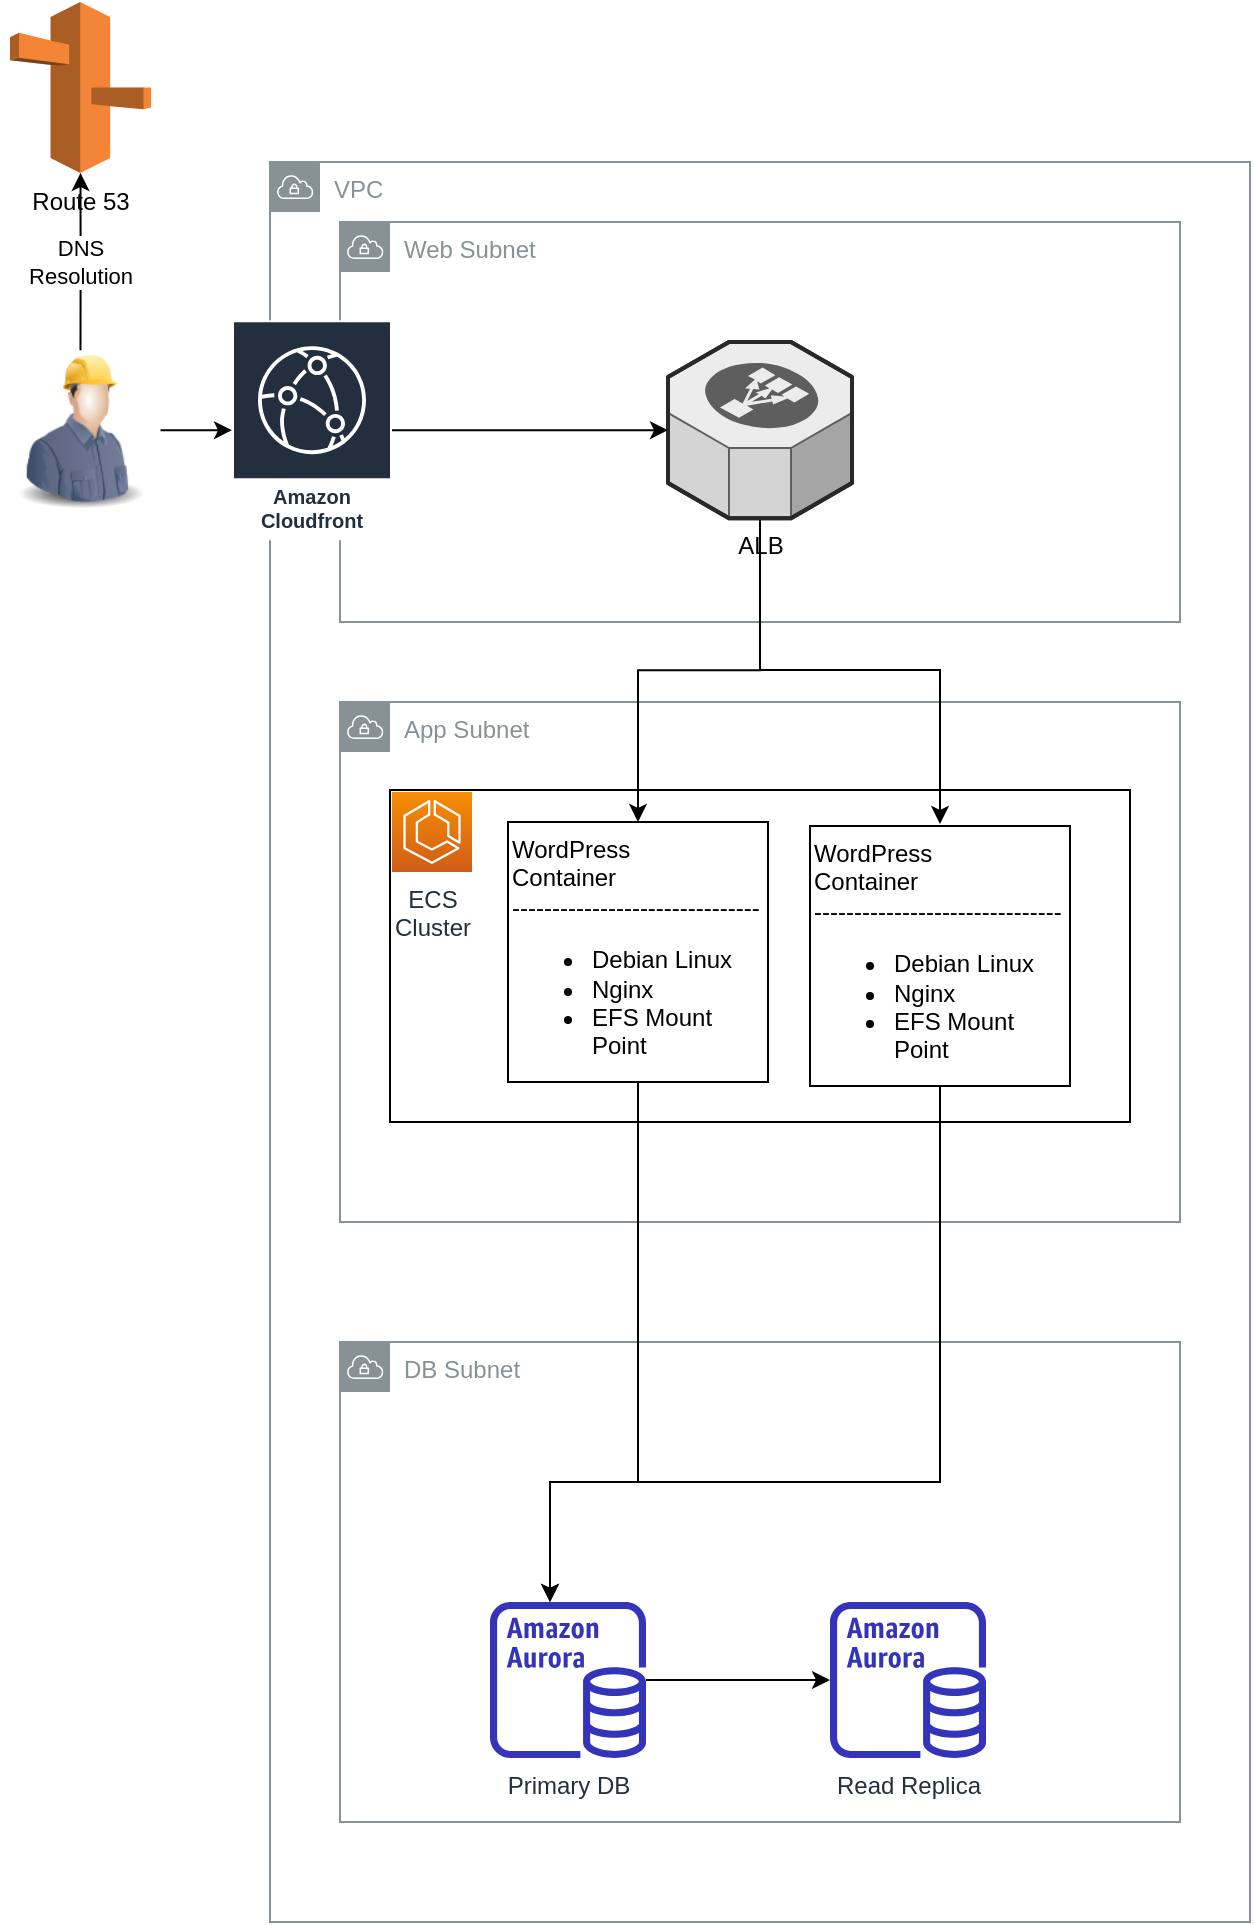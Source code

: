 <mxfile version="14.0.4" type="github">
  <diagram id="HmePtPXCpKLGKGKJF9h8" name="Page-1">
    <mxGraphModel dx="1214" dy="2257" grid="1" gridSize="10" guides="1" tooltips="1" connect="1" arrows="1" fold="1" page="1" pageScale="1" pageWidth="850" pageHeight="1100" math="0" shadow="0">
      <root>
        <mxCell id="0" />
        <mxCell id="1" parent="0" />
        <mxCell id="m0nq8d_Ifn6IyRjxcJc2-6" value="Primary DB" style="outlineConnect=0;fontColor=#232F3E;gradientColor=none;fillColor=#3334B9;strokeColor=none;dashed=0;verticalLabelPosition=bottom;verticalAlign=top;align=center;html=1;fontSize=12;fontStyle=0;aspect=fixed;pointerEvents=1;shape=mxgraph.aws4.aurora_instance;" vertex="1" parent="1">
          <mxGeometry x="290" y="790" width="78" height="78" as="geometry" />
        </mxCell>
        <mxCell id="ePyfuxbfB_I1OFZZbDPf-1" value="VPC" style="outlineConnect=0;gradientColor=none;html=1;whiteSpace=wrap;fontSize=12;fontStyle=0;shape=mxgraph.aws4.group;grIcon=mxgraph.aws4.group_vpc;strokeColor=#879196;fillColor=none;verticalAlign=top;align=left;spacingLeft=30;fontColor=#879196;dashed=0;" parent="1" vertex="1">
          <mxGeometry x="180" y="70" width="490" height="880" as="geometry" />
        </mxCell>
        <mxCell id="ePyfuxbfB_I1OFZZbDPf-3" value="App Subnet" style="outlineConnect=0;gradientColor=none;html=1;whiteSpace=wrap;fontSize=12;fontStyle=0;shape=mxgraph.aws4.group;grIcon=mxgraph.aws4.group_vpc;strokeColor=#879196;fillColor=none;verticalAlign=top;align=left;spacingLeft=30;fontColor=#879196;dashed=0;" parent="1" vertex="1">
          <mxGeometry x="215" y="340" width="420" height="260" as="geometry" />
        </mxCell>
        <mxCell id="ePyfuxbfB_I1OFZZbDPf-2" value="Web Subnet" style="outlineConnect=0;gradientColor=none;html=1;whiteSpace=wrap;fontSize=12;fontStyle=0;shape=mxgraph.aws4.group;grIcon=mxgraph.aws4.group_vpc;strokeColor=#879196;fillColor=none;verticalAlign=top;align=left;spacingLeft=30;fontColor=#879196;dashed=0;" parent="1" vertex="1">
          <mxGeometry x="215" y="100" width="420" height="200" as="geometry" />
        </mxCell>
        <mxCell id="ePyfuxbfB_I1OFZZbDPf-4" value="DB Subnet" style="outlineConnect=0;gradientColor=none;html=1;whiteSpace=wrap;fontSize=12;fontStyle=0;shape=mxgraph.aws4.group;grIcon=mxgraph.aws4.group_vpc;strokeColor=#879196;fillColor=none;verticalAlign=top;align=left;spacingLeft=30;fontColor=#879196;dashed=0;" parent="1" vertex="1">
          <mxGeometry x="215" y="660" width="420" height="240" as="geometry" />
        </mxCell>
        <mxCell id="ePyfuxbfB_I1OFZZbDPf-24" style="edgeStyle=orthogonalEdgeStyle;rounded=0;orthogonalLoop=1;jettySize=auto;html=1;entryX=0.5;entryY=0;entryDx=0;entryDy=0;" parent="1" source="ePyfuxbfB_I1OFZZbDPf-5" target="ePyfuxbfB_I1OFZZbDPf-16" edge="1">
          <mxGeometry relative="1" as="geometry" />
        </mxCell>
        <mxCell id="ePyfuxbfB_I1OFZZbDPf-25" style="edgeStyle=orthogonalEdgeStyle;rounded=0;orthogonalLoop=1;jettySize=auto;html=1;entryX=0.5;entryY=0;entryDx=0;entryDy=0;" parent="1" edge="1">
          <mxGeometry relative="1" as="geometry">
            <mxPoint x="425.0" y="247.17" as="sourcePoint" />
            <mxPoint x="515.0" y="401" as="targetPoint" />
            <Array as="points">
              <mxPoint x="425" y="324" />
              <mxPoint x="515" y="324" />
            </Array>
          </mxGeometry>
        </mxCell>
        <mxCell id="ePyfuxbfB_I1OFZZbDPf-5" value="ALB" style="verticalLabelPosition=bottom;html=1;verticalAlign=top;strokeWidth=1;align=center;outlineConnect=0;dashed=0;outlineConnect=0;shape=mxgraph.aws3d.elasticLoadBalancing;fillColor=#ECECEC;strokeColor=#5E5E5E;aspect=fixed;" parent="1" vertex="1">
          <mxGeometry x="379" y="160" width="92" height="88.17" as="geometry" />
        </mxCell>
        <mxCell id="ePyfuxbfB_I1OFZZbDPf-8" value="" style="rounded=0;whiteSpace=wrap;html=1;fillColor=none;labelPosition=left;verticalLabelPosition=top;align=right;verticalAlign=bottom;" parent="1" vertex="1">
          <mxGeometry x="240" y="384" width="370" height="166" as="geometry" />
        </mxCell>
        <mxCell id="ePyfuxbfB_I1OFZZbDPf-9" value="ECS&lt;br&gt;Cluster" style="outlineConnect=0;fontColor=#232F3E;gradientColor=#F78E04;gradientDirection=north;fillColor=#D05C17;strokeColor=#ffffff;dashed=0;verticalLabelPosition=bottom;verticalAlign=top;align=center;html=1;fontSize=12;fontStyle=0;aspect=fixed;shape=mxgraph.aws4.resourceIcon;resIcon=mxgraph.aws4.ecs;" parent="1" vertex="1">
          <mxGeometry x="241" y="385" width="40" height="40" as="geometry" />
        </mxCell>
        <mxCell id="ePyfuxbfB_I1OFZZbDPf-22" style="edgeStyle=orthogonalEdgeStyle;rounded=0;orthogonalLoop=1;jettySize=auto;html=1;exitX=0.5;exitY=1;exitDx=0;exitDy=0;" parent="1" source="ePyfuxbfB_I1OFZZbDPf-16" target="m0nq8d_Ifn6IyRjxcJc2-6" edge="1">
          <mxGeometry relative="1" as="geometry">
            <Array as="points">
              <mxPoint x="364" y="730" />
              <mxPoint x="320" y="730" />
            </Array>
            <mxPoint x="320" y="841" as="targetPoint" />
          </mxGeometry>
        </mxCell>
        <mxCell id="ePyfuxbfB_I1OFZZbDPf-16" value="WordPress&lt;br&gt;Container&lt;br&gt;-------------------------------&lt;br&gt;&lt;ul&gt;&lt;li&gt;Debian Linux&lt;/li&gt;&lt;li&gt;Nginx&lt;/li&gt;&lt;li&gt;EFS Mount Point&lt;/li&gt;&lt;/ul&gt;" style="whiteSpace=wrap;html=1;aspect=fixed;fillColor=none;horizontal=1;verticalAlign=top;align=left;" parent="1" vertex="1">
          <mxGeometry x="299" y="400" width="130" height="130" as="geometry" />
        </mxCell>
        <mxCell id="ePyfuxbfB_I1OFZZbDPf-23" style="edgeStyle=orthogonalEdgeStyle;rounded=0;orthogonalLoop=1;jettySize=auto;html=1;exitX=0.5;exitY=1;exitDx=0;exitDy=0;" parent="1" source="ePyfuxbfB_I1OFZZbDPf-17" edge="1">
          <mxGeometry relative="1" as="geometry">
            <Array as="points">
              <mxPoint x="515" y="730" />
              <mxPoint x="320" y="730" />
            </Array>
            <mxPoint x="320" y="790" as="targetPoint" />
          </mxGeometry>
        </mxCell>
        <mxCell id="ePyfuxbfB_I1OFZZbDPf-17" value="WordPress&lt;br&gt;Container&lt;br&gt;-------------------------------&lt;br&gt;&lt;ul&gt;&lt;li&gt;Debian Linux&lt;/li&gt;&lt;li&gt;Nginx&lt;/li&gt;&lt;li&gt;EFS Mount Point&lt;/li&gt;&lt;/ul&gt;" style="whiteSpace=wrap;html=1;aspect=fixed;fillColor=none;horizontal=1;verticalAlign=top;align=left;" parent="1" vertex="1">
          <mxGeometry x="450" y="402" width="130" height="130" as="geometry" />
        </mxCell>
        <mxCell id="ePyfuxbfB_I1OFZZbDPf-28" value="Route 53" style="outlineConnect=0;dashed=0;verticalLabelPosition=bottom;verticalAlign=top;align=center;html=1;shape=mxgraph.aws3.route_53;fillColor=#F58536;gradientColor=none;" parent="1" vertex="1">
          <mxGeometry x="50" y="-10" width="70.5" height="85.5" as="geometry" />
        </mxCell>
        <mxCell id="ePyfuxbfB_I1OFZZbDPf-38" value="DNS&lt;br&gt;Resolution" style="edgeStyle=orthogonalEdgeStyle;rounded=0;orthogonalLoop=1;jettySize=auto;html=1;exitX=0.5;exitY=0;exitDx=0;exitDy=0;" parent="1" source="ePyfuxbfB_I1OFZZbDPf-35" target="ePyfuxbfB_I1OFZZbDPf-28" edge="1">
          <mxGeometry relative="1" as="geometry" />
        </mxCell>
        <mxCell id="m0nq8d_Ifn6IyRjxcJc2-10" style="edgeStyle=orthogonalEdgeStyle;rounded=0;orthogonalLoop=1;jettySize=auto;html=1;" edge="1" parent="1" source="ePyfuxbfB_I1OFZZbDPf-35" target="m0nq8d_Ifn6IyRjxcJc2-9">
          <mxGeometry relative="1" as="geometry" />
        </mxCell>
        <mxCell id="ePyfuxbfB_I1OFZZbDPf-35" value="" style="image;html=1;image=img/lib/clip_art/people/Construction_Worker_Man_128x128.png;dashed=1;fillColor=none;" parent="1" vertex="1">
          <mxGeometry x="45.25" y="164.09" width="80" height="80" as="geometry" />
        </mxCell>
        <mxCell id="m0nq8d_Ifn6IyRjxcJc2-8" style="edgeStyle=orthogonalEdgeStyle;rounded=0;orthogonalLoop=1;jettySize=auto;html=1;" edge="1" parent="1" source="m0nq8d_Ifn6IyRjxcJc2-6" target="m0nq8d_Ifn6IyRjxcJc2-7">
          <mxGeometry relative="1" as="geometry" />
        </mxCell>
        <mxCell id="m0nq8d_Ifn6IyRjxcJc2-7" value="Read Replica" style="outlineConnect=0;fontColor=#232F3E;gradientColor=none;fillColor=#3334B9;strokeColor=none;dashed=0;verticalLabelPosition=bottom;verticalAlign=top;align=center;html=1;fontSize=12;fontStyle=0;aspect=fixed;pointerEvents=1;shape=mxgraph.aws4.aurora_instance;" vertex="1" parent="1">
          <mxGeometry x="460" y="790" width="78" height="78" as="geometry" />
        </mxCell>
        <mxCell id="m0nq8d_Ifn6IyRjxcJc2-11" style="edgeStyle=orthogonalEdgeStyle;rounded=0;orthogonalLoop=1;jettySize=auto;html=1;" edge="1" parent="1" source="m0nq8d_Ifn6IyRjxcJc2-9" target="ePyfuxbfB_I1OFZZbDPf-5">
          <mxGeometry relative="1" as="geometry" />
        </mxCell>
        <mxCell id="m0nq8d_Ifn6IyRjxcJc2-9" value="Amazon Cloudfront" style="outlineConnect=0;fontColor=#232F3E;gradientColor=none;strokeColor=#ffffff;fillColor=#232F3E;dashed=0;verticalLabelPosition=middle;verticalAlign=bottom;align=center;html=1;whiteSpace=wrap;fontSize=10;fontStyle=1;spacing=3;shape=mxgraph.aws4.productIcon;prIcon=mxgraph.aws4.cloudfront;" vertex="1" parent="1">
          <mxGeometry x="161" y="149.09" width="80" height="110" as="geometry" />
        </mxCell>
      </root>
    </mxGraphModel>
  </diagram>
</mxfile>
